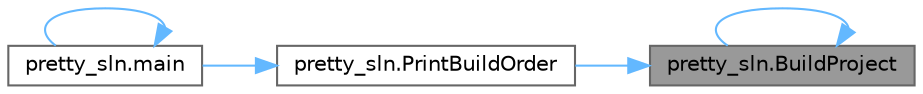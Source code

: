 digraph "pretty_sln.BuildProject"
{
 // LATEX_PDF_SIZE
  bgcolor="transparent";
  edge [fontname=Helvetica,fontsize=10,labelfontname=Helvetica,labelfontsize=10];
  node [fontname=Helvetica,fontsize=10,shape=box,height=0.2,width=0.4];
  rankdir="RL";
  Node1 [id="Node000001",label="pretty_sln.BuildProject",height=0.2,width=0.4,color="gray40", fillcolor="grey60", style="filled", fontcolor="black",tooltip=" "];
  Node1 -> Node1 [id="edge5_Node000001_Node000001",dir="back",color="steelblue1",style="solid",tooltip=" "];
  Node1 -> Node2 [id="edge6_Node000001_Node000002",dir="back",color="steelblue1",style="solid",tooltip=" "];
  Node2 [id="Node000002",label="pretty_sln.PrintBuildOrder",height=0.2,width=0.4,color="grey40", fillcolor="white", style="filled",URL="$namespacepretty__sln.html#a1e81a61c8a38f6d6698e0e5a96099dcd",tooltip=" "];
  Node2 -> Node3 [id="edge7_Node000002_Node000003",dir="back",color="steelblue1",style="solid",tooltip=" "];
  Node3 [id="Node000003",label="pretty_sln.main",height=0.2,width=0.4,color="grey40", fillcolor="white", style="filled",URL="$namespacepretty__sln.html#abd948f80ea2829126f6e75bf1db0df4e",tooltip=" "];
  Node3 -> Node3 [id="edge8_Node000003_Node000003",dir="back",color="steelblue1",style="solid",tooltip=" "];
}
